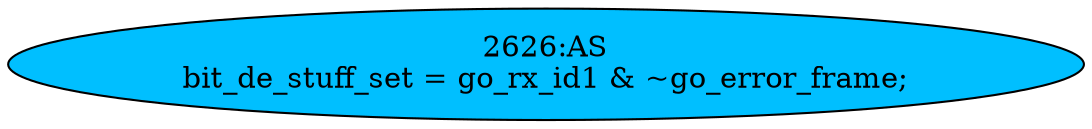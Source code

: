 strict digraph "" {
	node [label="\N"];
	"2626:AS"	 [ast="<pyverilog.vparser.ast.Assign object at 0x7f44f6b75d90>",
		def_var="['bit_de_stuff_set']",
		fillcolor=deepskyblue,
		label="2626:AS
bit_de_stuff_set = go_rx_id1 & ~go_error_frame;",
		statements="[]",
		style=filled,
		typ=Assign,
		use_var="['go_rx_id1', 'go_error_frame']"];
}
